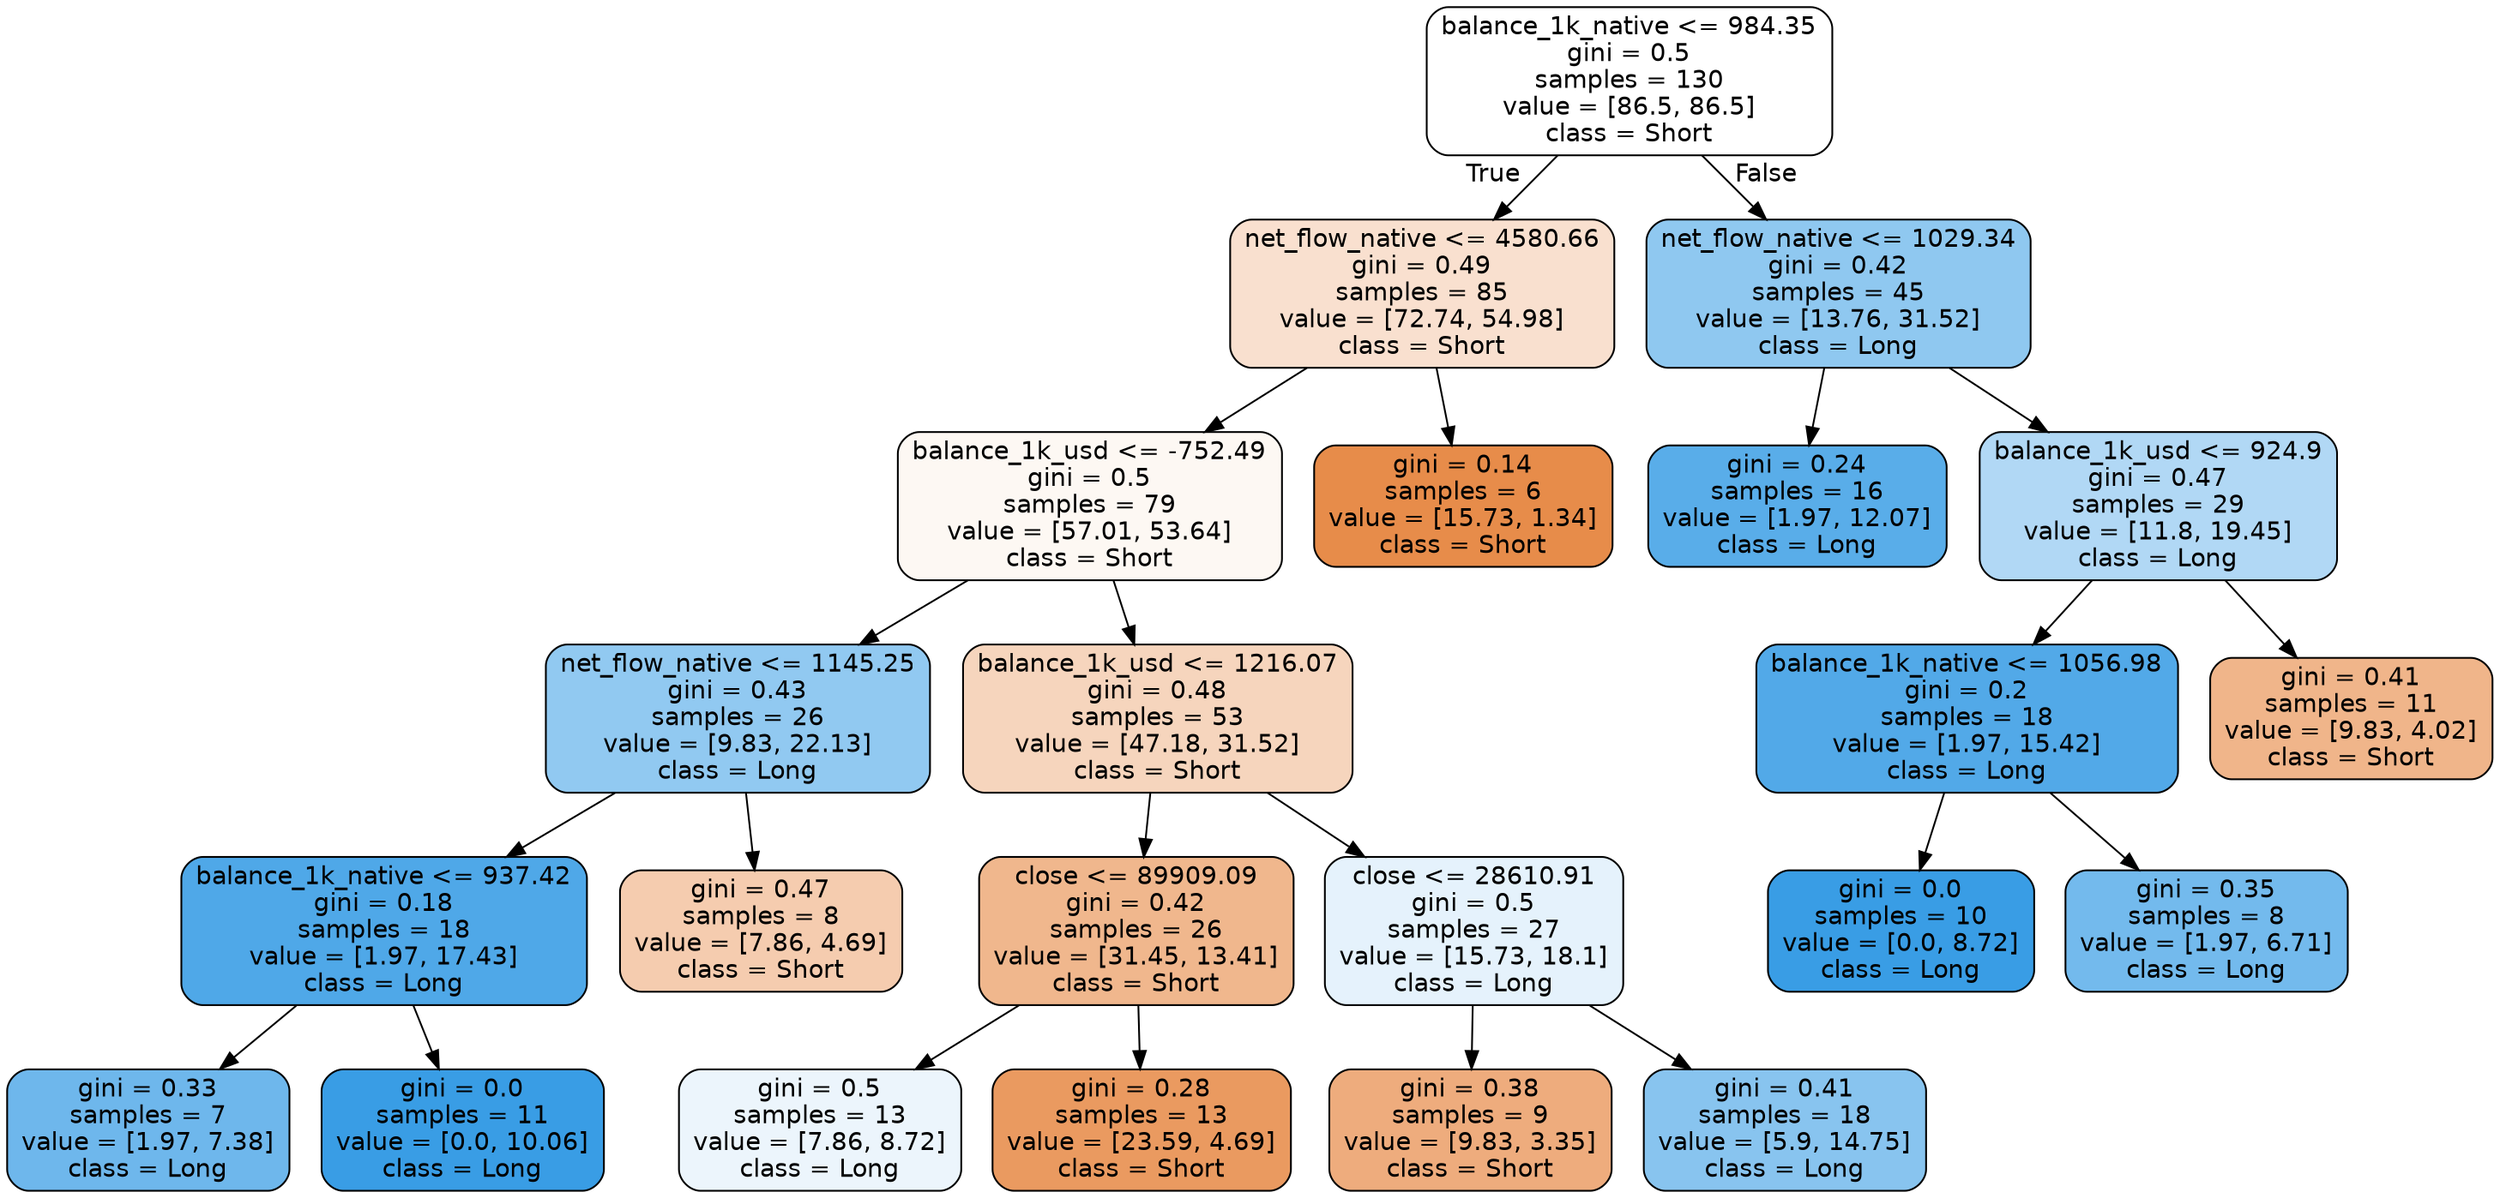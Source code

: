 digraph Tree {
node [shape=box, style="filled, rounded", color="black", fontname="helvetica"] ;
edge [fontname="helvetica"] ;
0 [label="balance_1k_native <= 984.35\ngini = 0.5\nsamples = 130\nvalue = [86.5, 86.5]\nclass = Short", fillcolor="#ffffff"] ;
1 [label="net_flow_native <= 4580.66\ngini = 0.49\nsamples = 85\nvalue = [72.74, 54.98]\nclass = Short", fillcolor="#f9e0cf"] ;
0 -> 1 [labeldistance=2.5, labelangle=45, headlabel="True"] ;
2 [label="balance_1k_usd <= -752.49\ngini = 0.5\nsamples = 79\nvalue = [57.01, 53.64]\nclass = Short", fillcolor="#fdf8f3"] ;
1 -> 2 ;
3 [label="net_flow_native <= 1145.25\ngini = 0.43\nsamples = 26\nvalue = [9.83, 22.13]\nclass = Long", fillcolor="#91c9f1"] ;
2 -> 3 ;
4 [label="balance_1k_native <= 937.42\ngini = 0.18\nsamples = 18\nvalue = [1.97, 17.43]\nclass = Long", fillcolor="#4fa8e8"] ;
3 -> 4 ;
5 [label="gini = 0.33\nsamples = 7\nvalue = [1.97, 7.38]\nclass = Long", fillcolor="#6eb7ec"] ;
4 -> 5 ;
6 [label="gini = 0.0\nsamples = 11\nvalue = [0.0, 10.06]\nclass = Long", fillcolor="#399de5"] ;
4 -> 6 ;
7 [label="gini = 0.47\nsamples = 8\nvalue = [7.86, 4.69]\nclass = Short", fillcolor="#f5ccaf"] ;
3 -> 7 ;
8 [label="balance_1k_usd <= 1216.07\ngini = 0.48\nsamples = 53\nvalue = [47.18, 31.52]\nclass = Short", fillcolor="#f6d5bd"] ;
2 -> 8 ;
9 [label="close <= 89909.09\ngini = 0.42\nsamples = 26\nvalue = [31.45, 13.41]\nclass = Short", fillcolor="#f0b78d"] ;
8 -> 9 ;
10 [label="gini = 0.5\nsamples = 13\nvalue = [7.86, 8.72]\nclass = Long", fillcolor="#ecf5fc"] ;
9 -> 10 ;
11 [label="gini = 0.28\nsamples = 13\nvalue = [23.59, 4.69]\nclass = Short", fillcolor="#ea9a60"] ;
9 -> 11 ;
12 [label="close <= 28610.91\ngini = 0.5\nsamples = 27\nvalue = [15.73, 18.1]\nclass = Long", fillcolor="#e5f2fc"] ;
8 -> 12 ;
13 [label="gini = 0.38\nsamples = 9\nvalue = [9.83, 3.35]\nclass = Short", fillcolor="#eeac7d"] ;
12 -> 13 ;
14 [label="gini = 0.41\nsamples = 18\nvalue = [5.9, 14.75]\nclass = Long", fillcolor="#88c4ef"] ;
12 -> 14 ;
15 [label="gini = 0.14\nsamples = 6\nvalue = [15.73, 1.34]\nclass = Short", fillcolor="#e78c4a"] ;
1 -> 15 ;
16 [label="net_flow_native <= 1029.34\ngini = 0.42\nsamples = 45\nvalue = [13.76, 31.52]\nclass = Long", fillcolor="#8fc8f0"] ;
0 -> 16 [labeldistance=2.5, labelangle=-45, headlabel="False"] ;
17 [label="gini = 0.24\nsamples = 16\nvalue = [1.97, 12.07]\nclass = Long", fillcolor="#59ade9"] ;
16 -> 17 ;
18 [label="balance_1k_usd <= 924.9\ngini = 0.47\nsamples = 29\nvalue = [11.8, 19.45]\nclass = Long", fillcolor="#b1d8f5"] ;
16 -> 18 ;
19 [label="balance_1k_native <= 1056.98\ngini = 0.2\nsamples = 18\nvalue = [1.97, 15.42]\nclass = Long", fillcolor="#52a9e8"] ;
18 -> 19 ;
20 [label="gini = 0.0\nsamples = 10\nvalue = [0.0, 8.72]\nclass = Long", fillcolor="#399de5"] ;
19 -> 20 ;
21 [label="gini = 0.35\nsamples = 8\nvalue = [1.97, 6.71]\nclass = Long", fillcolor="#73baed"] ;
19 -> 21 ;
22 [label="gini = 0.41\nsamples = 11\nvalue = [9.83, 4.02]\nclass = Short", fillcolor="#f0b58a"] ;
18 -> 22 ;
}